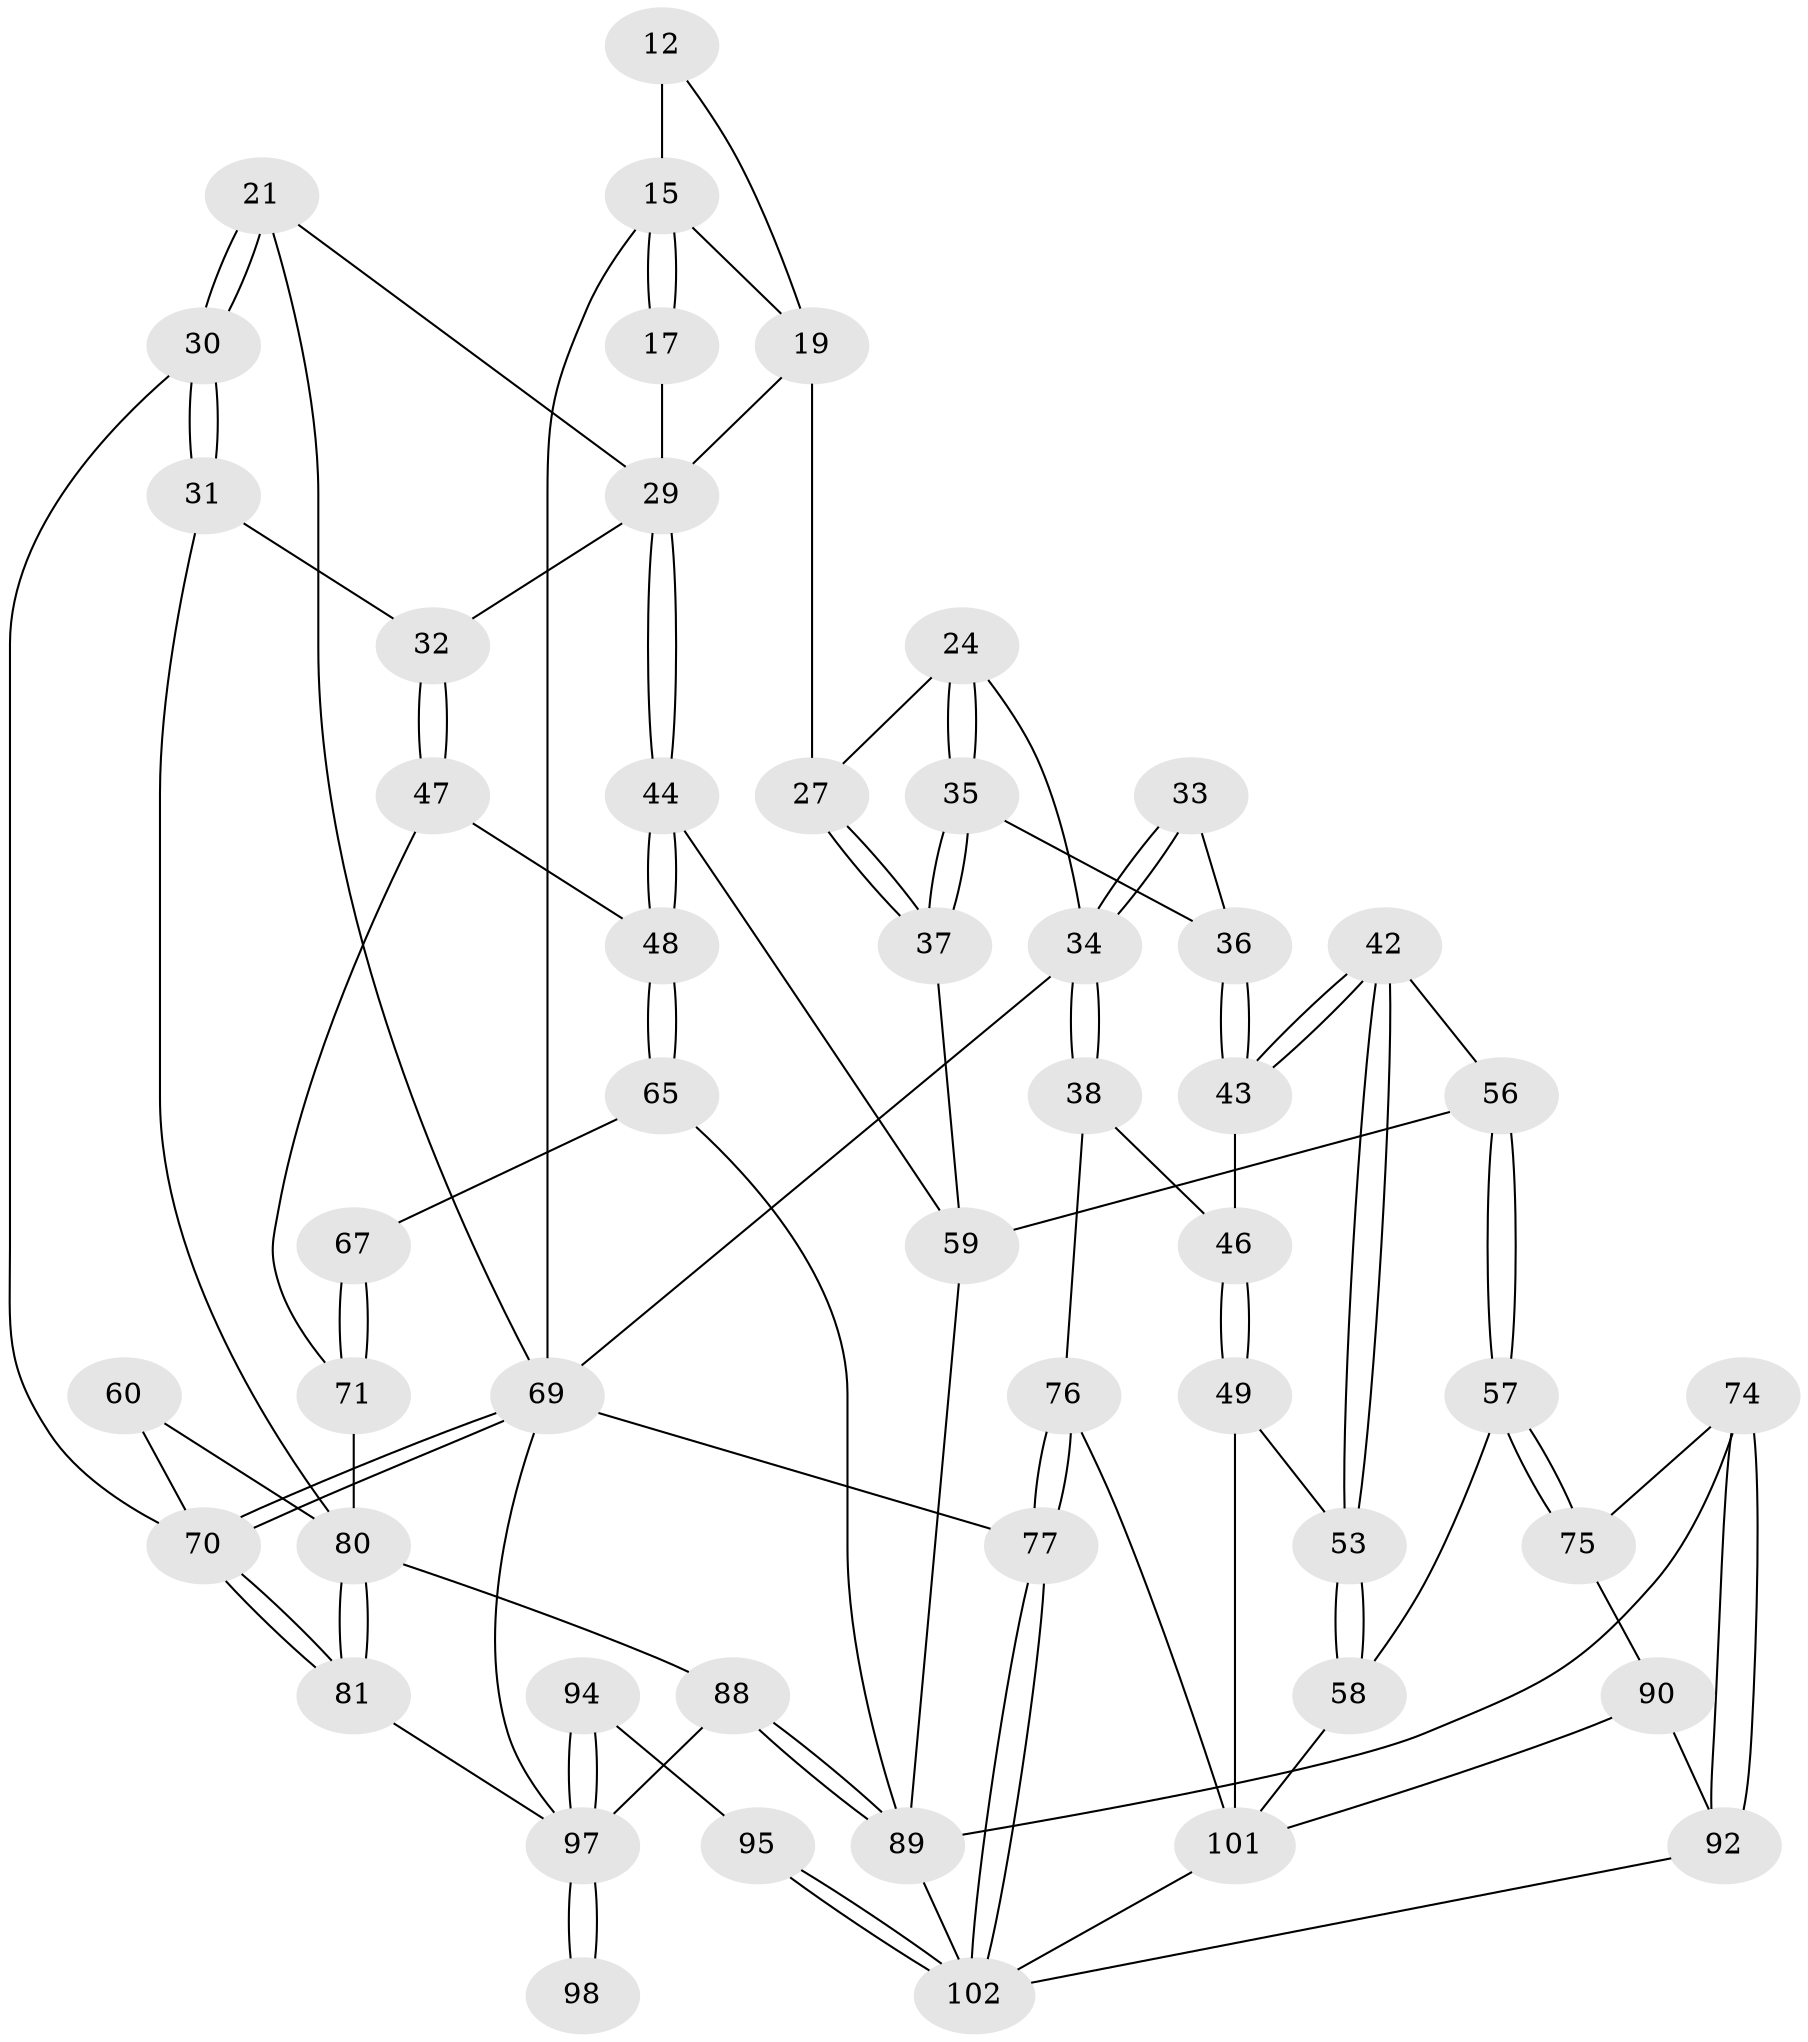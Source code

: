 // original degree distribution, {3: 0.0196078431372549, 6: 0.20588235294117646, 5: 0.5490196078431373, 4: 0.22549019607843138}
// Generated by graph-tools (version 1.1) at 2025/01/03/09/25 05:01:46]
// undirected, 51 vertices, 112 edges
graph export_dot {
graph [start="1"]
  node [color=gray90,style=filled];
  12 [pos="+0.4922647820857996+0.13008107242657962"];
  15 [pos="+0.5104305096137635+0.1360662067421168",super="+8+6"];
  17 [pos="+0.6574846596379824+0.2384269574261942",super="+16"];
  19 [pos="+0.5552903559218242+0.3241701223560928",super="+13+14"];
  21 [pos="+0.9803938818004653+0.21282447267016574"];
  24 [pos="+0.2700275981326338+0.2910649871049236"];
  27 [pos="+0.49693636838138633+0.35290812424540363",super="+23"];
  29 [pos="+0.6833385454339349+0.3645441617166225",super="+18+28"];
  30 [pos="+0.8273359316063105+0.45551642929809594"];
  31 [pos="+0.8124232842353801+0.4601099995469889"];
  32 [pos="+0.7519327866448543+0.40883174068252837"];
  33 [pos="+0.10230000841240541+0.3984247123943644"];
  34 [pos="+0.10119329464852+0.3987361567493167",super="+26+25"];
  35 [pos="+0.28041421236008296+0.3134543418139342"];
  36 [pos="+0.22364317743797574+0.42073059286410247"];
  37 [pos="+0.41444884233639284+0.42796739202093387"];
  38 [pos="+0.07096104183581063+0.4556129424881105"];
  42 [pos="+0.26936473205700795+0.5084463934248463"];
  43 [pos="+0.24242638166581346+0.4841819597812073"];
  44 [pos="+0.5821886156536024+0.5519744326946131"];
  46 [pos="+0.08940845053897638+0.48792808587806785"];
  47 [pos="+0.6434394493995348+0.5995805049317751"];
  48 [pos="+0.5965026999085955+0.5820780333563079"];
  49 [pos="+0.10154138823884783+0.5716758040515594"];
  53 [pos="+0.21418999069029912+0.6334587599764646"];
  56 [pos="+0.3858596142954633+0.5769500828019831",super="+41"];
  57 [pos="+0.28163624933719406+0.6904252957930099"];
  58 [pos="+0.2180479213156729+0.6430059042649267"];
  59 [pos="+0.45060608526138635+0.6284840886138127",super="+45+40"];
  60 [pos="+1+0.5968043203113387"];
  65 [pos="+0.557859326479801+0.6547174822198842"];
  67 [pos="+0.6224245352724229+0.6849201307108135"];
  69 [pos="+1+1",super="+22+11"];
  70 [pos="+1+0.8813668690113772",super="+68"];
  71 [pos="+0.6556630543724322+0.7195259991366298",super="+63+64"];
  74 [pos="+0.3653722477562376+0.7859065159759784"];
  75 [pos="+0.3110728329707788+0.7442748248333634"];
  76 [pos="+0+0.8182682268124788",super="+52+39"];
  77 [pos="+0+1",super="+10"];
  80 [pos="+0.8258829380912444+0.6886437197035149",super="+61+62+78"];
  81 [pos="+0.8621880554567782+0.7804624803206339"];
  88 [pos="+0.6966211234520588+0.8340720305631807",super="+79"];
  89 [pos="+0.5267425431201488+0.9107648827132568",super="+73+72"];
  90 [pos="+0.1456746549812823+0.8792339391883418",super="+83"];
  92 [pos="+0.3256480330398681+0.8578690194996005"];
  94 [pos="+0.6464567519324113+1"];
  95 [pos="+0.5635733959033059+1"];
  97 [pos="+0.6699036204860359+1",super="+86+87+93"];
  98 [pos="+0.8199204988940794+1"];
  101 [pos="+0.13332952701243478+0.9729796198039199",super="+91"];
  102 [pos="+0.1151167718419653+1",super="+100+99+96"];
  12 -- 15 [weight=2];
  12 -- 19;
  15 -- 17 [weight=2];
  15 -- 17;
  15 -- 69 [weight=2];
  15 -- 19;
  17 -- 29 [weight=2];
  19 -- 27 [weight=2];
  19 -- 29;
  21 -- 30;
  21 -- 30;
  21 -- 69;
  21 -- 29;
  24 -- 35;
  24 -- 35;
  24 -- 34;
  24 -- 27;
  27 -- 37;
  27 -- 37;
  29 -- 44;
  29 -- 44;
  29 -- 32;
  30 -- 31;
  30 -- 31;
  30 -- 70;
  31 -- 32;
  31 -- 80;
  32 -- 47;
  32 -- 47;
  33 -- 34 [weight=2];
  33 -- 34;
  33 -- 36;
  34 -- 38;
  34 -- 38;
  34 -- 69;
  35 -- 36;
  35 -- 37;
  35 -- 37;
  36 -- 43;
  36 -- 43;
  37 -- 59;
  38 -- 46;
  38 -- 76;
  42 -- 43;
  42 -- 43;
  42 -- 53;
  42 -- 53;
  42 -- 56;
  43 -- 46;
  44 -- 48;
  44 -- 48;
  44 -- 59;
  46 -- 49;
  46 -- 49;
  47 -- 48;
  47 -- 71;
  48 -- 65;
  48 -- 65;
  49 -- 53;
  49 -- 101;
  53 -- 58;
  53 -- 58;
  56 -- 57;
  56 -- 57;
  56 -- 59 [weight=2];
  57 -- 58;
  57 -- 75;
  57 -- 75;
  58 -- 101;
  59 -- 89;
  60 -- 80;
  60 -- 70 [weight=2];
  65 -- 67;
  65 -- 89;
  67 -- 71 [weight=2];
  67 -- 71;
  69 -- 70 [weight=2];
  69 -- 70;
  69 -- 77 [weight=3];
  69 -- 97;
  70 -- 81;
  70 -- 81;
  71 -- 80 [weight=2];
  74 -- 75;
  74 -- 92;
  74 -- 92;
  74 -- 89;
  75 -- 90;
  76 -- 77 [weight=2];
  76 -- 77;
  76 -- 101 [weight=2];
  77 -- 102;
  77 -- 102;
  80 -- 81;
  80 -- 81;
  80 -- 88;
  81 -- 97;
  88 -- 89 [weight=2];
  88 -- 89;
  88 -- 97;
  89 -- 102;
  90 -- 92;
  90 -- 101 [weight=2];
  92 -- 102;
  94 -- 95;
  94 -- 97 [weight=2];
  94 -- 97;
  95 -- 102 [weight=2];
  95 -- 102;
  97 -- 98 [weight=3];
  97 -- 98;
  101 -- 102;
}
